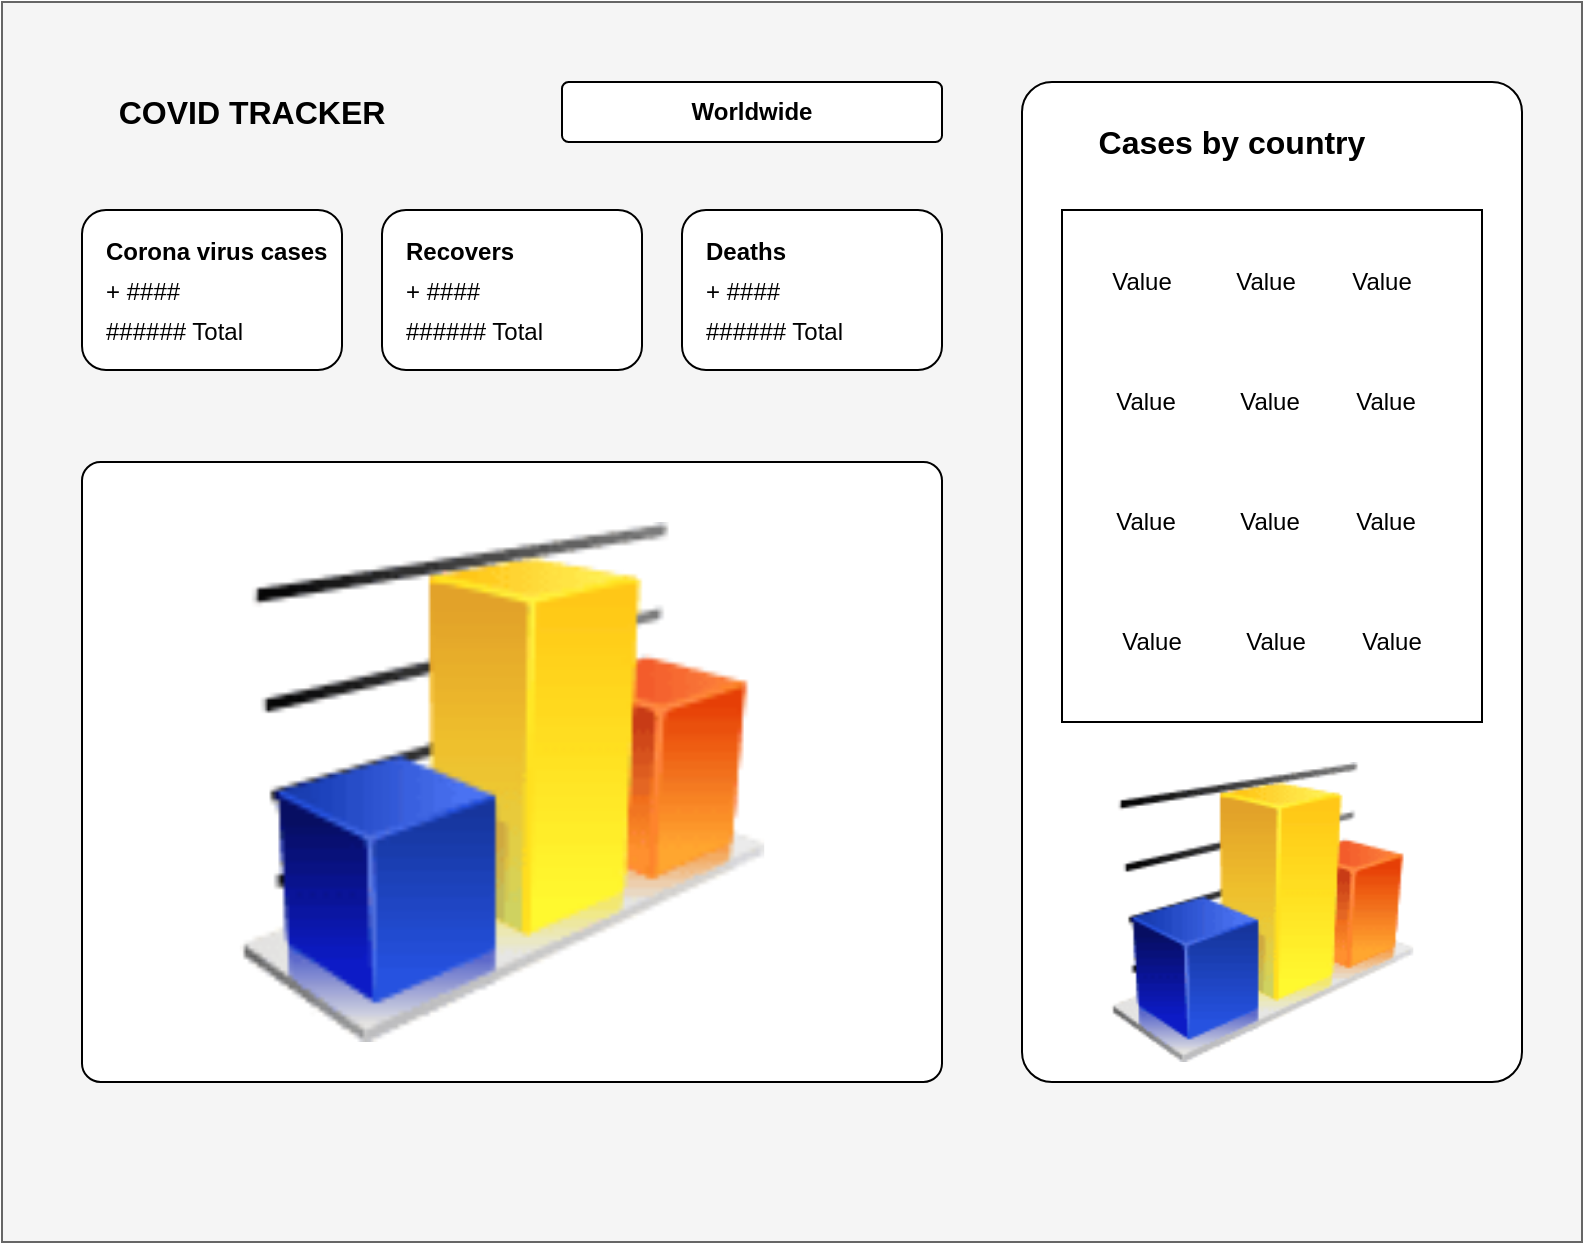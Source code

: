 <mxfile version="13.9.2" type="github">
  <diagram id="C5RBs43oDa-KdzZeNtuy" name="Page-1">
    <mxGraphModel dx="1038" dy="548" grid="1" gridSize="10" guides="1" tooltips="1" connect="1" arrows="1" fold="1" page="1" pageScale="1" pageWidth="827" pageHeight="1169" math="0" shadow="0">
      <root>
        <mxCell id="WIyWlLk6GJQsqaUBKTNV-0" />
        <mxCell id="WIyWlLk6GJQsqaUBKTNV-1" parent="WIyWlLk6GJQsqaUBKTNV-0" />
        <mxCell id="mvPjsWcKP3Oavu_X8ScK-1" value="" style="rounded=0;whiteSpace=wrap;html=1;fillColor=#f5f5f5;strokeColor=#666666;fontColor=#333333;" vertex="1" parent="WIyWlLk6GJQsqaUBKTNV-1">
          <mxGeometry x="20" y="30" width="790" height="620" as="geometry" />
        </mxCell>
        <mxCell id="mvPjsWcKP3Oavu_X8ScK-2" value="&lt;font style=&quot;font-size: 16px&quot;&gt;&lt;b&gt;COVID TRACKER&lt;/b&gt;&lt;/font&gt;" style="text;html=1;strokeColor=none;fillColor=none;align=center;verticalAlign=middle;whiteSpace=wrap;rounded=0;" vertex="1" parent="WIyWlLk6GJQsqaUBKTNV-1">
          <mxGeometry x="70" y="75" width="150" height="20" as="geometry" />
        </mxCell>
        <mxCell id="mvPjsWcKP3Oavu_X8ScK-3" value="&lt;b&gt;Worldwide&lt;/b&gt;" style="rounded=1;whiteSpace=wrap;html=1;arcSize=11;" vertex="1" parent="WIyWlLk6GJQsqaUBKTNV-1">
          <mxGeometry x="300" y="70" width="190" height="30" as="geometry" />
        </mxCell>
        <mxCell id="mvPjsWcKP3Oavu_X8ScK-4" value="&lt;div&gt;&lt;br&gt;&lt;/div&gt;" style="rounded=1;whiteSpace=wrap;html=1;align=left;" vertex="1" parent="WIyWlLk6GJQsqaUBKTNV-1">
          <mxGeometry x="60" y="134" width="130" height="80" as="geometry" />
        </mxCell>
        <mxCell id="mvPjsWcKP3Oavu_X8ScK-5" value="" style="rounded=1;whiteSpace=wrap;html=1;" vertex="1" parent="WIyWlLk6GJQsqaUBKTNV-1">
          <mxGeometry x="210" y="134" width="130" height="80" as="geometry" />
        </mxCell>
        <mxCell id="mvPjsWcKP3Oavu_X8ScK-6" value="" style="rounded=1;whiteSpace=wrap;html=1;" vertex="1" parent="WIyWlLk6GJQsqaUBKTNV-1">
          <mxGeometry x="360" y="134" width="130" height="80" as="geometry" />
        </mxCell>
        <mxCell id="mvPjsWcKP3Oavu_X8ScK-9" value="" style="rounded=1;whiteSpace=wrap;html=1;arcSize=3;" vertex="1" parent="WIyWlLk6GJQsqaUBKTNV-1">
          <mxGeometry x="60" y="260" width="430" height="310" as="geometry" />
        </mxCell>
        <mxCell id="mvPjsWcKP3Oavu_X8ScK-10" value="&lt;b&gt;Corona virus cases&lt;/b&gt;" style="text;html=1;strokeColor=none;fillColor=none;align=left;verticalAlign=middle;whiteSpace=wrap;rounded=0;" vertex="1" parent="WIyWlLk6GJQsqaUBKTNV-1">
          <mxGeometry x="70" y="145" width="120" height="20" as="geometry" />
        </mxCell>
        <mxCell id="mvPjsWcKP3Oavu_X8ScK-12" value="###### Total" style="text;html=1;strokeColor=none;fillColor=none;align=left;verticalAlign=middle;whiteSpace=wrap;rounded=0;" vertex="1" parent="WIyWlLk6GJQsqaUBKTNV-1">
          <mxGeometry x="70" y="185" width="110" height="20" as="geometry" />
        </mxCell>
        <mxCell id="mvPjsWcKP3Oavu_X8ScK-13" value="+ ####" style="text;html=1;strokeColor=none;fillColor=none;align=left;verticalAlign=middle;whiteSpace=wrap;rounded=0;" vertex="1" parent="WIyWlLk6GJQsqaUBKTNV-1">
          <mxGeometry x="70" y="165" width="110" height="20" as="geometry" />
        </mxCell>
        <mxCell id="mvPjsWcKP3Oavu_X8ScK-14" value="&lt;b&gt;Recovers&lt;/b&gt;" style="text;html=1;strokeColor=none;fillColor=none;align=left;verticalAlign=middle;whiteSpace=wrap;rounded=0;" vertex="1" parent="WIyWlLk6GJQsqaUBKTNV-1">
          <mxGeometry x="220" y="145" width="110" height="20" as="geometry" />
        </mxCell>
        <mxCell id="mvPjsWcKP3Oavu_X8ScK-15" value="+ ####" style="text;html=1;strokeColor=none;fillColor=none;align=left;verticalAlign=middle;whiteSpace=wrap;rounded=0;" vertex="1" parent="WIyWlLk6GJQsqaUBKTNV-1">
          <mxGeometry x="220" y="165" width="110" height="20" as="geometry" />
        </mxCell>
        <mxCell id="mvPjsWcKP3Oavu_X8ScK-16" value="###### Total" style="text;html=1;strokeColor=none;fillColor=none;align=left;verticalAlign=middle;whiteSpace=wrap;rounded=0;" vertex="1" parent="WIyWlLk6GJQsqaUBKTNV-1">
          <mxGeometry x="220" y="185" width="110" height="20" as="geometry" />
        </mxCell>
        <mxCell id="mvPjsWcKP3Oavu_X8ScK-17" value="&lt;b&gt;Deaths&lt;/b&gt;" style="text;html=1;strokeColor=none;fillColor=none;align=left;verticalAlign=middle;whiteSpace=wrap;rounded=0;" vertex="1" parent="WIyWlLk6GJQsqaUBKTNV-1">
          <mxGeometry x="370" y="145" width="110" height="20" as="geometry" />
        </mxCell>
        <mxCell id="mvPjsWcKP3Oavu_X8ScK-18" value="+ ####" style="text;html=1;strokeColor=none;fillColor=none;align=left;verticalAlign=middle;whiteSpace=wrap;rounded=0;" vertex="1" parent="WIyWlLk6GJQsqaUBKTNV-1">
          <mxGeometry x="370" y="165" width="110" height="20" as="geometry" />
        </mxCell>
        <mxCell id="mvPjsWcKP3Oavu_X8ScK-19" value="###### Total" style="text;html=1;strokeColor=none;fillColor=none;align=left;verticalAlign=middle;whiteSpace=wrap;rounded=0;" vertex="1" parent="WIyWlLk6GJQsqaUBKTNV-1">
          <mxGeometry x="370" y="185" width="110" height="20" as="geometry" />
        </mxCell>
        <mxCell id="mvPjsWcKP3Oavu_X8ScK-20" value="" style="rounded=1;whiteSpace=wrap;html=1;arcSize=6;" vertex="1" parent="WIyWlLk6GJQsqaUBKTNV-1">
          <mxGeometry x="530" y="70" width="250" height="500" as="geometry" />
        </mxCell>
        <mxCell id="mvPjsWcKP3Oavu_X8ScK-21" value="&lt;font style=&quot;font-size: 16px&quot;&gt;&lt;b&gt;Cases by country&lt;/b&gt;&lt;/font&gt;" style="text;html=1;strokeColor=none;fillColor=none;align=center;verticalAlign=middle;whiteSpace=wrap;rounded=0;" vertex="1" parent="WIyWlLk6GJQsqaUBKTNV-1">
          <mxGeometry x="560" y="90" width="150" height="20" as="geometry" />
        </mxCell>
        <mxCell id="mvPjsWcKP3Oavu_X8ScK-24" value="" style="image;html=1;image=img/lib/clip_art/finance/Graph_128x128.png" vertex="1" parent="WIyWlLk6GJQsqaUBKTNV-1">
          <mxGeometry x="560" y="410" width="180" height="150" as="geometry" />
        </mxCell>
        <mxCell id="mvPjsWcKP3Oavu_X8ScK-25" value="" style="image;html=1;image=img/lib/clip_art/finance/Graph_128x128.png" vertex="1" parent="WIyWlLk6GJQsqaUBKTNV-1">
          <mxGeometry x="70" y="290" width="400" height="260" as="geometry" />
        </mxCell>
        <mxCell id="mvPjsWcKP3Oavu_X8ScK-27" value="" style="rounded=0;whiteSpace=wrap;html=1;" vertex="1" parent="WIyWlLk6GJQsqaUBKTNV-1">
          <mxGeometry x="550" y="134" width="210" height="256" as="geometry" />
        </mxCell>
        <mxCell id="mvPjsWcKP3Oavu_X8ScK-28" value="Value" style="text;html=1;strokeColor=none;fillColor=none;align=center;verticalAlign=middle;whiteSpace=wrap;rounded=0;" vertex="1" parent="WIyWlLk6GJQsqaUBKTNV-1">
          <mxGeometry x="632" y="160" width="40" height="20" as="geometry" />
        </mxCell>
        <mxCell id="mvPjsWcKP3Oavu_X8ScK-30" value="Value" style="text;html=1;strokeColor=none;fillColor=none;align=center;verticalAlign=middle;whiteSpace=wrap;rounded=0;" vertex="1" parent="WIyWlLk6GJQsqaUBKTNV-1">
          <mxGeometry x="570" y="160" width="40" height="20" as="geometry" />
        </mxCell>
        <mxCell id="mvPjsWcKP3Oavu_X8ScK-31" value="Value" style="text;html=1;strokeColor=none;fillColor=none;align=center;verticalAlign=middle;whiteSpace=wrap;rounded=0;" vertex="1" parent="WIyWlLk6GJQsqaUBKTNV-1">
          <mxGeometry x="690" y="160" width="40" height="20" as="geometry" />
        </mxCell>
        <mxCell id="mvPjsWcKP3Oavu_X8ScK-33" value="Value" style="text;html=1;strokeColor=none;fillColor=none;align=center;verticalAlign=middle;whiteSpace=wrap;rounded=0;" vertex="1" parent="WIyWlLk6GJQsqaUBKTNV-1">
          <mxGeometry x="692" y="220" width="40" height="20" as="geometry" />
        </mxCell>
        <mxCell id="mvPjsWcKP3Oavu_X8ScK-34" value="Value" style="text;html=1;strokeColor=none;fillColor=none;align=center;verticalAlign=middle;whiteSpace=wrap;rounded=0;" vertex="1" parent="WIyWlLk6GJQsqaUBKTNV-1">
          <mxGeometry x="634" y="220" width="40" height="20" as="geometry" />
        </mxCell>
        <mxCell id="mvPjsWcKP3Oavu_X8ScK-35" value="Value" style="text;html=1;strokeColor=none;fillColor=none;align=center;verticalAlign=middle;whiteSpace=wrap;rounded=0;" vertex="1" parent="WIyWlLk6GJQsqaUBKTNV-1">
          <mxGeometry x="572" y="220" width="40" height="20" as="geometry" />
        </mxCell>
        <mxCell id="mvPjsWcKP3Oavu_X8ScK-36" value="Value" style="text;html=1;strokeColor=none;fillColor=none;align=center;verticalAlign=middle;whiteSpace=wrap;rounded=0;" vertex="1" parent="WIyWlLk6GJQsqaUBKTNV-1">
          <mxGeometry x="692" y="280" width="40" height="20" as="geometry" />
        </mxCell>
        <mxCell id="mvPjsWcKP3Oavu_X8ScK-37" value="Value" style="text;html=1;strokeColor=none;fillColor=none;align=center;verticalAlign=middle;whiteSpace=wrap;rounded=0;" vertex="1" parent="WIyWlLk6GJQsqaUBKTNV-1">
          <mxGeometry x="634" y="280" width="40" height="20" as="geometry" />
        </mxCell>
        <mxCell id="mvPjsWcKP3Oavu_X8ScK-38" value="Value" style="text;html=1;strokeColor=none;fillColor=none;align=center;verticalAlign=middle;whiteSpace=wrap;rounded=0;" vertex="1" parent="WIyWlLk6GJQsqaUBKTNV-1">
          <mxGeometry x="572" y="280" width="40" height="20" as="geometry" />
        </mxCell>
        <mxCell id="mvPjsWcKP3Oavu_X8ScK-39" value="Value" style="text;html=1;strokeColor=none;fillColor=none;align=center;verticalAlign=middle;whiteSpace=wrap;rounded=0;" vertex="1" parent="WIyWlLk6GJQsqaUBKTNV-1">
          <mxGeometry x="695" y="340" width="40" height="20" as="geometry" />
        </mxCell>
        <mxCell id="mvPjsWcKP3Oavu_X8ScK-40" value="Value" style="text;html=1;strokeColor=none;fillColor=none;align=center;verticalAlign=middle;whiteSpace=wrap;rounded=0;" vertex="1" parent="WIyWlLk6GJQsqaUBKTNV-1">
          <mxGeometry x="637" y="340" width="40" height="20" as="geometry" />
        </mxCell>
        <mxCell id="mvPjsWcKP3Oavu_X8ScK-41" value="Value" style="text;html=1;strokeColor=none;fillColor=none;align=center;verticalAlign=middle;whiteSpace=wrap;rounded=0;" vertex="1" parent="WIyWlLk6GJQsqaUBKTNV-1">
          <mxGeometry x="575" y="340" width="40" height="20" as="geometry" />
        </mxCell>
      </root>
    </mxGraphModel>
  </diagram>
</mxfile>
